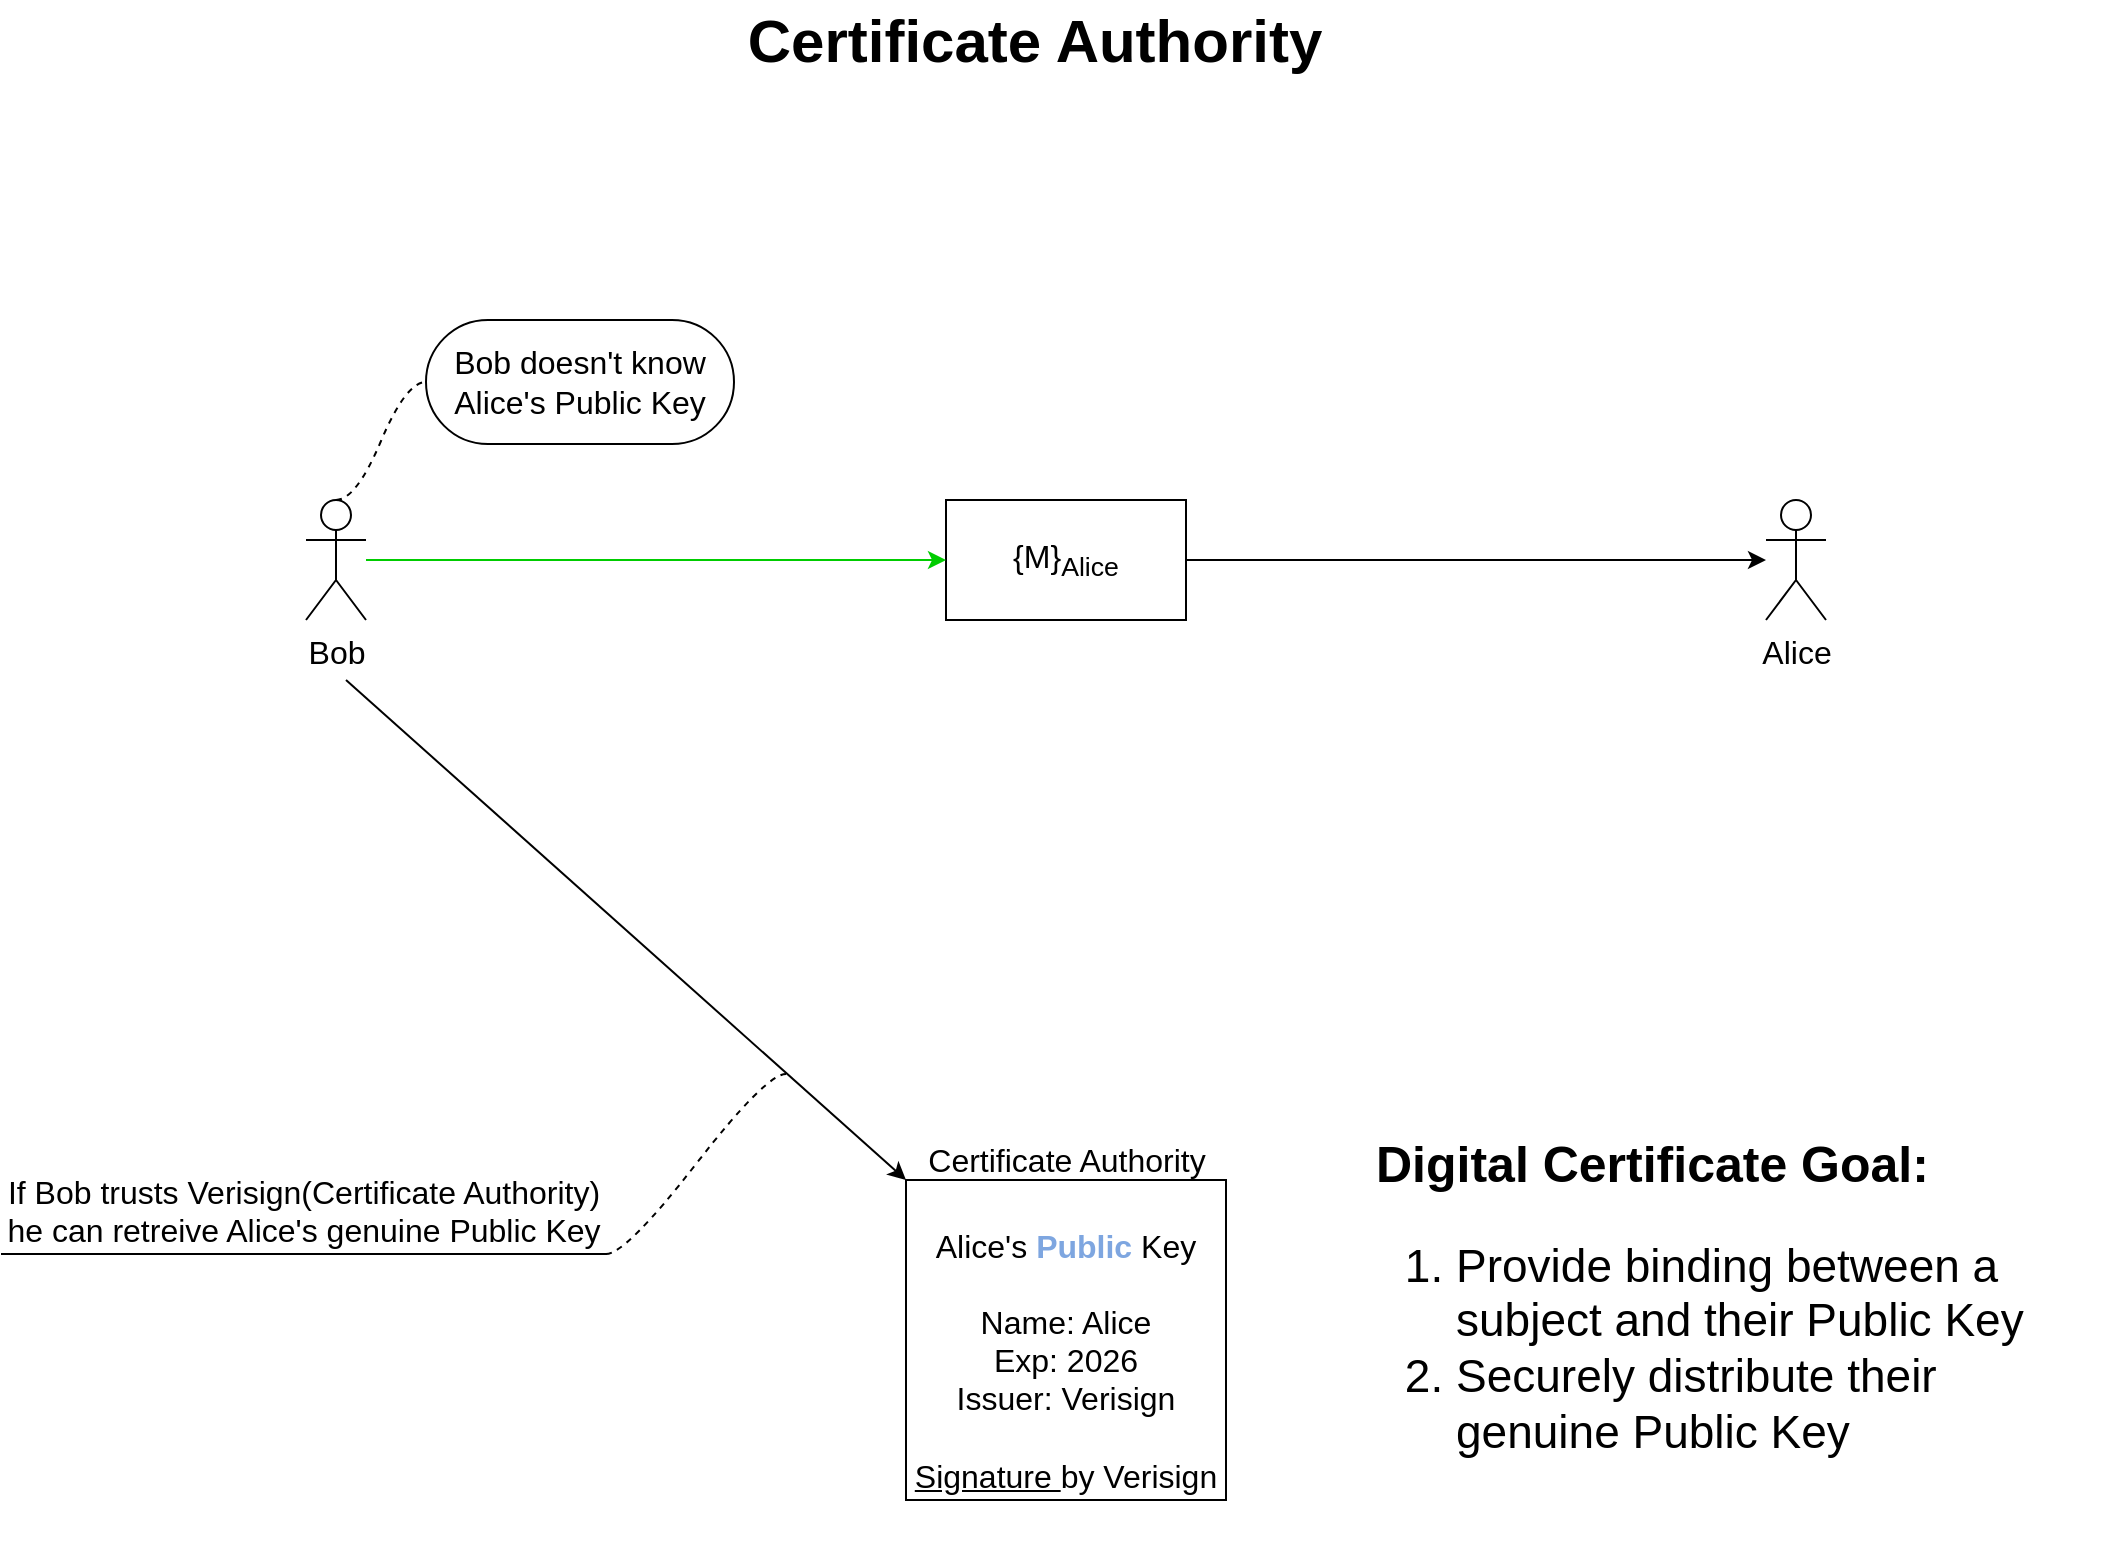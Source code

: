 <mxfile version="12.6.4" type="github">
  <diagram id="CQ3KaExliSfZ6187Da4M" name="Page-1">
    <mxGraphModel dx="1422" dy="745" grid="1" gridSize="10" guides="1" tooltips="1" connect="1" arrows="1" fold="1" page="1" pageScale="1" pageWidth="1169" pageHeight="827" math="0" shadow="0">
      <root>
        <mxCell id="0"/>
        <mxCell id="1" parent="0"/>
        <mxCell id="skK5ssZXJBMdEnIlcwYf-1" value="Certificate Authority" style="text;html=1;align=center;verticalAlign=middle;resizable=0;points=[];autosize=1;fontSize=30;fontStyle=1" parent="1" vertex="1">
          <mxGeometry x="434" y="30" width="300" height="40" as="geometry"/>
        </mxCell>
        <mxCell id="skK5ssZXJBMdEnIlcwYf-6" value="&lt;font style=&quot;font-size: 16px&quot;&gt;Alice&#39;s&amp;nbsp;&lt;b style=&quot;font-size: 16px&quot;&gt;&lt;font color=&quot;#7ea6e0&quot; style=&quot;font-size: 16px&quot;&gt;Public &lt;/font&gt;&lt;/b&gt;Key&lt;br style=&quot;font-size: 16px&quot;&gt;&lt;br style=&quot;font-size: 16px&quot;&gt;Name: Alice&lt;br style=&quot;font-size: 16px&quot;&gt;Exp: 2026&lt;br style=&quot;font-size: 16px&quot;&gt;Issuer: Verisign&lt;br style=&quot;font-size: 16px&quot;&gt;&lt;br style=&quot;font-size: 16px&quot;&gt;&lt;u style=&quot;font-size: 16px&quot;&gt;Signature &lt;/u&gt;by Verisign&lt;/font&gt;" style="whiteSpace=wrap;html=1;aspect=fixed;fontSize=16;verticalAlign=bottom;" parent="1" vertex="1">
          <mxGeometry x="520" y="620" width="160" height="160" as="geometry"/>
        </mxCell>
        <mxCell id="skK5ssZXJBMdEnIlcwYf-9" value="Certificate Authority" style="text;html=1;align=center;verticalAlign=middle;resizable=0;points=[];autosize=1;fontSize=16;" parent="1" vertex="1">
          <mxGeometry x="525" y="600" width="150" height="20" as="geometry"/>
        </mxCell>
        <mxCell id="CNy7opXp-pg9T9ThWLyz-16" value="Bob" style="shape=umlActor;verticalLabelPosition=bottom;labelBackgroundColor=#ffffff;verticalAlign=top;html=1;outlineConnect=0;fontSize=16;" vertex="1" parent="1">
          <mxGeometry x="220" y="280" width="30" height="60" as="geometry"/>
        </mxCell>
        <mxCell id="CNy7opXp-pg9T9ThWLyz-17" value="{M}&lt;sub&gt;Alice&lt;/sub&gt;" style="rounded=0;whiteSpace=wrap;html=1;fontSize=16;" vertex="1" parent="1">
          <mxGeometry x="540" y="280" width="120" height="60" as="geometry"/>
        </mxCell>
        <mxCell id="CNy7opXp-pg9T9ThWLyz-18" value="Alice" style="shape=umlActor;verticalLabelPosition=bottom;labelBackgroundColor=#ffffff;verticalAlign=top;html=1;outlineConnect=0;fontSize=16;" vertex="1" parent="1">
          <mxGeometry x="950" y="280" width="30" height="60" as="geometry"/>
        </mxCell>
        <mxCell id="CNy7opXp-pg9T9ThWLyz-21" value="" style="endArrow=classic;html=1;fontSize=16;entryX=0;entryY=0.5;entryDx=0;entryDy=0;fillColor=#fff2cc;strokeColor=#00CC00;" edge="1" parent="1" source="CNy7opXp-pg9T9ThWLyz-16" target="CNy7opXp-pg9T9ThWLyz-17">
          <mxGeometry width="50" height="50" relative="1" as="geometry">
            <mxPoint x="370" y="850" as="sourcePoint"/>
            <mxPoint x="420" y="800" as="targetPoint"/>
          </mxGeometry>
        </mxCell>
        <mxCell id="CNy7opXp-pg9T9ThWLyz-22" value="" style="endArrow=classic;html=1;fontSize=16;exitX=1;exitY=0.5;exitDx=0;exitDy=0;" edge="1" parent="1" source="CNy7opXp-pg9T9ThWLyz-17" target="CNy7opXp-pg9T9ThWLyz-18">
          <mxGeometry width="50" height="50" relative="1" as="geometry">
            <mxPoint x="670" y="330" as="sourcePoint"/>
            <mxPoint x="810" y="330" as="targetPoint"/>
          </mxGeometry>
        </mxCell>
        <mxCell id="CNy7opXp-pg9T9ThWLyz-23" value="" style="endArrow=classic;html=1;fontSize=16;entryX=0;entryY=0;entryDx=0;entryDy=0;" edge="1" parent="1" target="skK5ssZXJBMdEnIlcwYf-6">
          <mxGeometry width="50" height="50" relative="1" as="geometry">
            <mxPoint x="240" y="370" as="sourcePoint"/>
            <mxPoint x="420" y="800" as="targetPoint"/>
          </mxGeometry>
        </mxCell>
        <mxCell id="CNy7opXp-pg9T9ThWLyz-26" value="If Bob trusts Verisign(Certificate Authority) he can retreive Alice&#39;s genuine Public Key" style="whiteSpace=wrap;html=1;shape=partialRectangle;top=0;left=0;bottom=1;right=0;points=[[0,1],[1,1]];strokeColor=#000000;fillColor=none;align=center;verticalAlign=bottom;routingCenterY=0.5;snapToPoint=1;container=1;recursiveResize=0;autosize=1;treeFolding=1;treeMoving=1;fontSize=16;" vertex="1" parent="1">
          <mxGeometry x="68" y="637" width="302" height="20" as="geometry"/>
        </mxCell>
        <mxCell id="CNy7opXp-pg9T9ThWLyz-27" value="" style="edgeStyle=entityRelationEdgeStyle;startArrow=none;endArrow=none;segment=10;curved=1;fontSize=16;exitX=1;exitY=1;exitDx=0;exitDy=0;dashed=1;" edge="1" parent="1" source="CNy7opXp-pg9T9ThWLyz-26">
          <mxGeometry relative="1" as="geometry">
            <mxPoint x="450" y="717" as="sourcePoint"/>
            <mxPoint x="460" y="567" as="targetPoint"/>
          </mxGeometry>
        </mxCell>
        <mxCell id="CNy7opXp-pg9T9ThWLyz-28" value="&lt;h1 style=&quot;font-size: 25px&quot;&gt;&lt;font style=&quot;font-size: 25px&quot;&gt;Digital Certificate Goal:&lt;/font&gt;&lt;/h1&gt;&lt;div style=&quot;font-size: 23px&quot;&gt;&lt;ol&gt;&lt;li&gt;&lt;span&gt;Provide binding between a subject and their Public Key&lt;/span&gt;&lt;/li&gt;&lt;li&gt;&lt;span&gt;Securely&amp;nbsp;distribute their genuine Public Key&lt;/span&gt;&lt;/li&gt;&lt;/ol&gt;&lt;/div&gt;" style="text;html=1;strokeColor=none;fillColor=none;spacing=5;spacingTop=-20;whiteSpace=wrap;overflow=hidden;rounded=0;fontSize=16;" vertex="1" parent="1">
          <mxGeometry x="750" y="590" width="370" height="220" as="geometry"/>
        </mxCell>
        <mxCell id="CNy7opXp-pg9T9ThWLyz-32" value="Bob doesn&#39;t know Alice&#39;s Public Key" style="whiteSpace=wrap;html=1;rounded=1;arcSize=50;align=center;verticalAlign=middle;container=1;recursiveResize=0;strokeWidth=1;autosize=1;spacing=4;treeFolding=1;treeMoving=1;fontSize=16;" vertex="1" parent="1">
          <mxGeometry x="280" y="190" width="154" height="62" as="geometry"/>
        </mxCell>
        <mxCell id="CNy7opXp-pg9T9ThWLyz-33" value="" style="edgeStyle=entityRelationEdgeStyle;startArrow=none;endArrow=none;segment=10;curved=1;fontSize=16;exitX=0.5;exitY=0;exitDx=0;exitDy=0;exitPerimeter=0;dashed=1;" edge="1" target="CNy7opXp-pg9T9ThWLyz-32" parent="1" source="CNy7opXp-pg9T9ThWLyz-16">
          <mxGeometry relative="1" as="geometry">
            <mxPoint x="290" y="250" as="sourcePoint"/>
          </mxGeometry>
        </mxCell>
      </root>
    </mxGraphModel>
  </diagram>
</mxfile>
